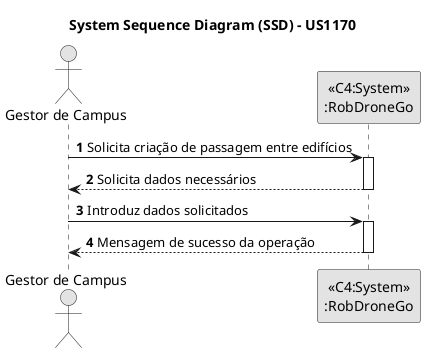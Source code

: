 @startuml
skinparam monochrome true
skinparam packageStyle rectangle
skinparam shadowing false

title System Sequence Diagram (SSD) - US1170

autonumber

actor "Gestor de Campus"

"Gestor de Campus" -> "<<C4:System>>\n:RobDroneGo": Solicita criação de passagem entre edifícios
activate "<<C4:System>>\n:RobDroneGo"
"<<C4:System>>\n:RobDroneGo" --> "Gestor de Campus": Solicita dados necessários
deactivate "<<C4:System>>\n:RobDroneGo"

"Gestor de Campus" -> "<<C4:System>>\n:RobDroneGo": Introduz dados solicitados
activate "<<C4:System>>\n:RobDroneGo"
"Gestor de Campus" <-- "<<C4:System>>\n:RobDroneGo": Mensagem de sucesso da operação
deactivate "<<C4:System>>\n:RobDroneGo"

@enduml